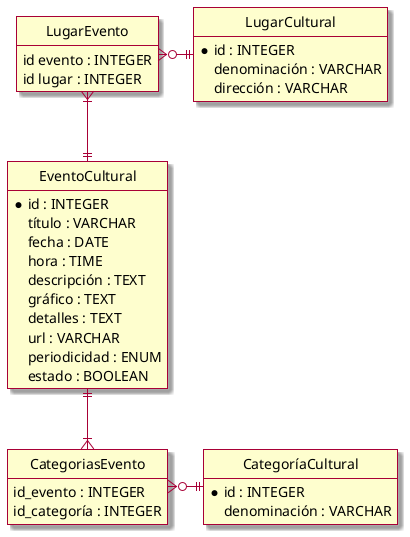 @startuml
	hide circle
	skin rose
	hide empty members
	entity CategoríaCultural {
		*id : INTEGER
		denominación : VARCHAR
	}
	entity EventoCultural {
		*id : INTEGER
		título : VARCHAR
		fecha : DATE
		hora : TIME
		descripción : TEXT
		gráfico : TEXT 
		detalles : TEXT
		url : VARCHAR
		periodicidad : ENUM
		estado : BOOLEAN
	}
	entity LugarCultural {
		*id : INTEGER
		denominación : VARCHAR
		dirección : VARCHAR
	}
	entity CategoriasEvento {
		id_evento : INTEGER
		id_categoría : INTEGER
	}
	entity LugarEvento {
		id evento : INTEGER
		id lugar : INTEGER
	}
	EventoCultural ||-d-|{ CategoriasEvento
	CategoríaCultural ||-l-o{ CategoriasEvento
	LugarEvento }o-r-|| LugarCultural
	LugarEvento }|-d-|| EventoCultural
@enduml